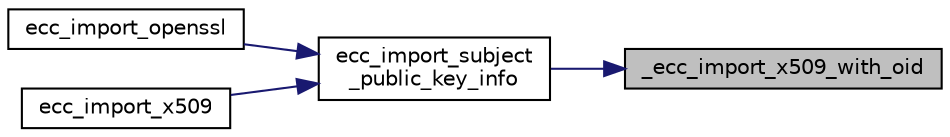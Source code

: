 digraph "_ecc_import_x509_with_oid"
{
 // LATEX_PDF_SIZE
  edge [fontname="Helvetica",fontsize="10",labelfontname="Helvetica",labelfontsize="10"];
  node [fontname="Helvetica",fontsize="10",shape=record];
  rankdir="RL";
  Node56 [label="_ecc_import_x509_with_oid",height=0.2,width=0.4,color="black", fillcolor="grey75", style="filled", fontcolor="black",tooltip=" "];
  Node56 -> Node57 [dir="back",color="midnightblue",fontsize="10",style="solid"];
  Node57 [label="ecc_import_subject\l_public_key_info",height=0.2,width=0.4,color="black", fillcolor="white", style="filled",URL="$ecc__import__x509_8c.html#a6e24f3e6a3975c4d9e261a6031cab7b5",tooltip=" "];
  Node57 -> Node58 [dir="back",color="midnightblue",fontsize="10",style="solid"];
  Node58 [label="ecc_import_openssl",height=0.2,width=0.4,color="black", fillcolor="white", style="filled",URL="$ecc__import__openssl_8c.html#a62e764a9d768652402f730abef32780a",tooltip=" "];
  Node57 -> Node59 [dir="back",color="midnightblue",fontsize="10",style="solid"];
  Node59 [label="ecc_import_x509",height=0.2,width=0.4,color="black", fillcolor="white", style="filled",URL="$ecc__import__x509_8c.html#abd7477bc1144cdfd4f9e2da835eefbf6",tooltip="Import an ECC key from a X.509 certificate."];
}
